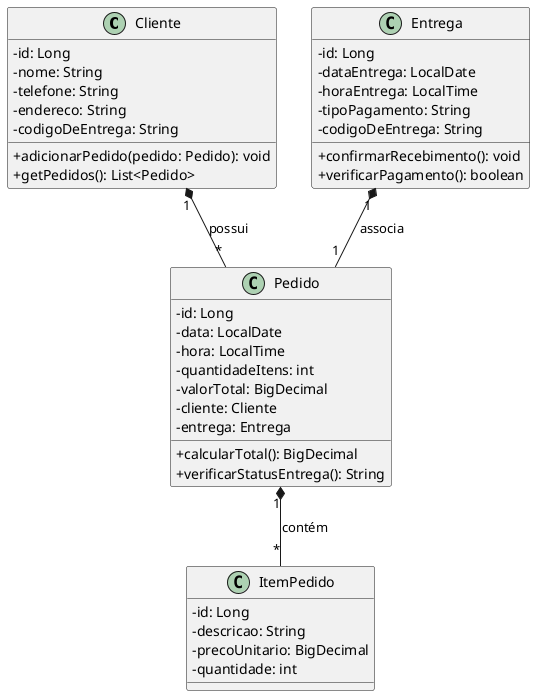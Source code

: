 @startuml
skinparam classAttributeIconSize 0

class Cliente {
  - id: Long
  - nome: String
  - telefone: String
  - endereco: String
  - codigoDeEntrega: String
  + adicionarPedido(pedido: Pedido): void
  + getPedidos(): List<Pedido>
}

class Pedido {
  - id: Long
  - data: LocalDate
  - hora: LocalTime
  - quantidadeItens: int
  - valorTotal: BigDecimal
  - cliente: Cliente
  - entrega: Entrega
  + calcularTotal(): BigDecimal
  + verificarStatusEntrega(): String
}

class ItemPedido {
  - id: Long
  - descricao: String
  - precoUnitario: BigDecimal
  - quantidade: int
}

class Entrega {
  - id: Long
  - dataEntrega: LocalDate
  - horaEntrega: LocalTime
  - tipoPagamento: String
  - codigoDeEntrega: String
  + confirmarRecebimento(): void
  + verificarPagamento(): boolean
}


Cliente "1" *-- "*" Pedido : possui
Pedido "1" *-- "*" ItemPedido : contém
Entrega "1" *-- "1" Pedido : associa

@enduml